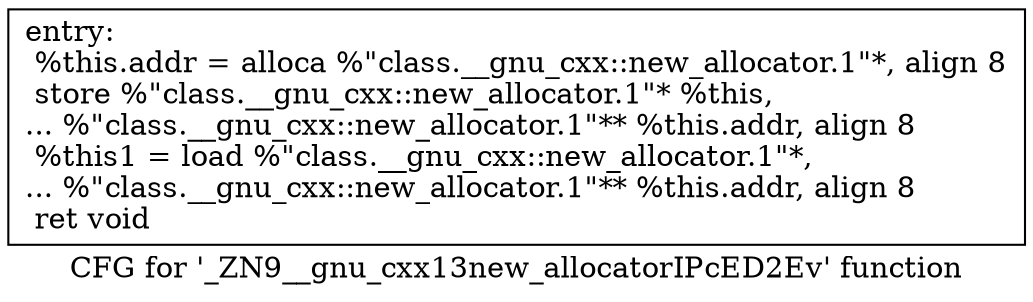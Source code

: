 digraph "CFG for '_ZN9__gnu_cxx13new_allocatorIPcED2Ev' function" {
	label="CFG for '_ZN9__gnu_cxx13new_allocatorIPcED2Ev' function";

	Node0x6b5c680 [shape=record,label="{entry:\l  %this.addr = alloca %\"class.__gnu_cxx::new_allocator.1\"*, align 8\l  store %\"class.__gnu_cxx::new_allocator.1\"* %this,\l... %\"class.__gnu_cxx::new_allocator.1\"** %this.addr, align 8\l  %this1 = load %\"class.__gnu_cxx::new_allocator.1\"*,\l... %\"class.__gnu_cxx::new_allocator.1\"** %this.addr, align 8\l  ret void\l}"];
}
